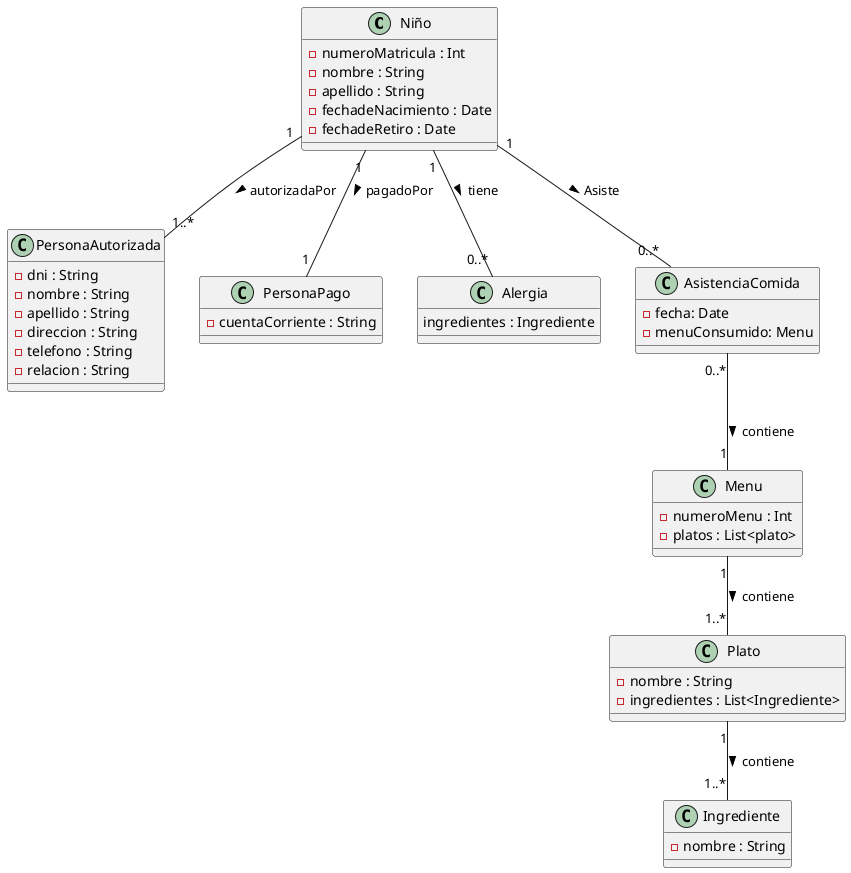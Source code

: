 @startuml Comedor infantil

class Niño{
    -numeroMatricula : Int
    -nombre : String
    -apellido : String
    -fechadeNacimiento : Date
    -fechadeRetiro : Date
}

class PersonaAutorizada{
    -dni : String
   -nombre : String
   -apellido : String
   -direccion : String
   -telefono : String
   -relacion : String
}

class PersonaPago{
   -cuentaCorriente : String
}

class Alergia{
    ingredientes : Ingrediente
}
class Menu{
    -numeroMenu : Int
    -platos : List<plato>
}

class Plato{
    -nombre : String
    - ingredientes : List<Ingrediente>
}

class Ingrediente{
    -nombre : String
}

class AsistenciaComida {
    - fecha: Date
    - menuConsumido: Menu
}

Niño "1" -- "1..*" PersonaAutorizada : autorizadaPor >
Niño "1" -- "1" PersonaPago : pagadoPor >
Niño "1" -- "0..*" Alergia : tiene >
Niño "1" -- "0..*" AsistenciaComida : Asiste >
AsistenciaComida "0..*" -- "1" Menu : contiene >
Menu "1" -- "1..*" Plato : contiene >
Plato "1" -- "1..*" Ingrediente : contiene >


@enduml